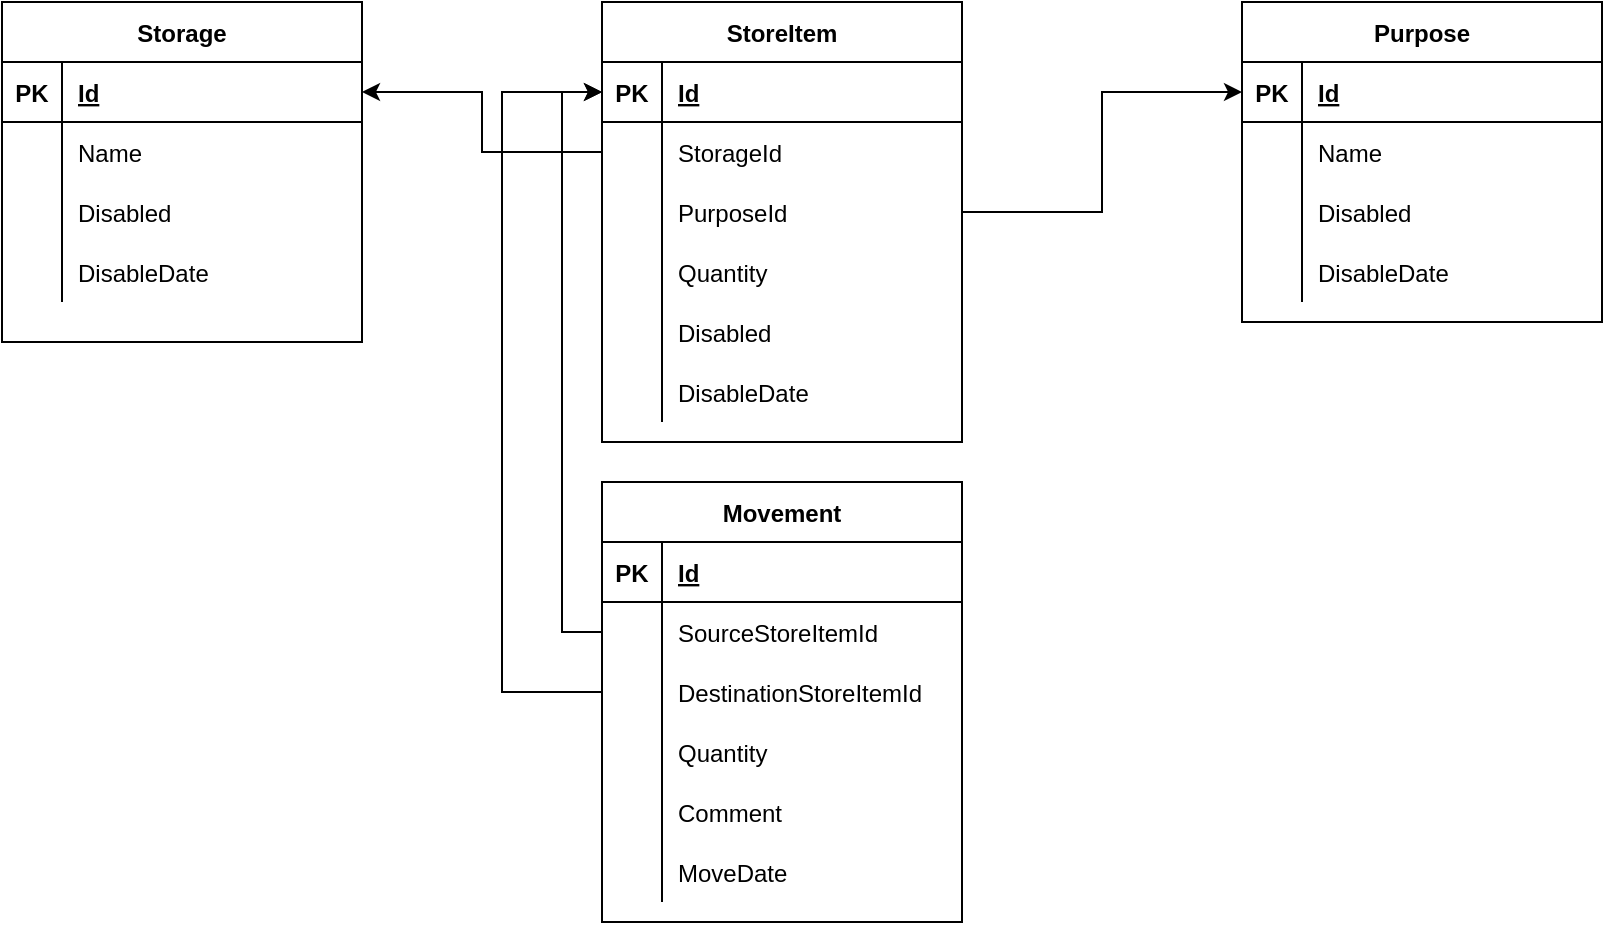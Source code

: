 <mxfile version="13.8.5" type="device"><diagram name="Page-1" id="2ca16b54-16f6-2749-3443-fa8db7711227"><mxGraphModel dx="1424" dy="754" grid="1" gridSize="10" guides="1" tooltips="1" connect="1" arrows="1" fold="1" page="1" pageScale="1" pageWidth="1100" pageHeight="850" background="#ffffff" math="0" shadow="0"><root><mxCell id="0"/><mxCell id="1" parent="0"/><mxCell id="wX8DpotD9TlbkOazVX4C-15" value="Storage" style="shape=table;startSize=30;container=1;collapsible=1;childLayout=tableLayout;fixedRows=1;rowLines=0;fontStyle=1;align=center;resizeLast=1;" vertex="1" parent="1"><mxGeometry x="140" y="40" width="180" height="170" as="geometry"/></mxCell><mxCell id="wX8DpotD9TlbkOazVX4C-16" value="" style="shape=partialRectangle;collapsible=0;dropTarget=0;pointerEvents=0;fillColor=none;top=0;left=0;bottom=1;right=0;points=[[0,0.5],[1,0.5]];portConstraint=eastwest;" vertex="1" parent="wX8DpotD9TlbkOazVX4C-15"><mxGeometry y="30" width="180" height="30" as="geometry"/></mxCell><mxCell id="wX8DpotD9TlbkOazVX4C-17" value="PK" style="shape=partialRectangle;connectable=0;fillColor=none;top=0;left=0;bottom=0;right=0;fontStyle=1;overflow=hidden;" vertex="1" parent="wX8DpotD9TlbkOazVX4C-16"><mxGeometry width="30" height="30" as="geometry"/></mxCell><mxCell id="wX8DpotD9TlbkOazVX4C-18" value="Id" style="shape=partialRectangle;connectable=0;fillColor=none;top=0;left=0;bottom=0;right=0;align=left;spacingLeft=6;fontStyle=5;overflow=hidden;" vertex="1" parent="wX8DpotD9TlbkOazVX4C-16"><mxGeometry x="30" width="150" height="30" as="geometry"/></mxCell><mxCell id="wX8DpotD9TlbkOazVX4C-19" value="" style="shape=partialRectangle;collapsible=0;dropTarget=0;pointerEvents=0;fillColor=none;top=0;left=0;bottom=0;right=0;points=[[0,0.5],[1,0.5]];portConstraint=eastwest;" vertex="1" parent="wX8DpotD9TlbkOazVX4C-15"><mxGeometry y="60" width="180" height="30" as="geometry"/></mxCell><mxCell id="wX8DpotD9TlbkOazVX4C-20" value="" style="shape=partialRectangle;connectable=0;fillColor=none;top=0;left=0;bottom=0;right=0;editable=1;overflow=hidden;" vertex="1" parent="wX8DpotD9TlbkOazVX4C-19"><mxGeometry width="30" height="30" as="geometry"/></mxCell><mxCell id="wX8DpotD9TlbkOazVX4C-21" value="Name" style="shape=partialRectangle;connectable=0;fillColor=none;top=0;left=0;bottom=0;right=0;align=left;spacingLeft=6;overflow=hidden;" vertex="1" parent="wX8DpotD9TlbkOazVX4C-19"><mxGeometry x="30" width="150" height="30" as="geometry"/></mxCell><mxCell id="wX8DpotD9TlbkOazVX4C-105" style="shape=partialRectangle;collapsible=0;dropTarget=0;pointerEvents=0;fillColor=none;top=0;left=0;bottom=0;right=0;points=[[0,0.5],[1,0.5]];portConstraint=eastwest;" vertex="1" parent="wX8DpotD9TlbkOazVX4C-15"><mxGeometry y="90" width="180" height="30" as="geometry"/></mxCell><mxCell id="wX8DpotD9TlbkOazVX4C-106" style="shape=partialRectangle;connectable=0;fillColor=none;top=0;left=0;bottom=0;right=0;editable=1;overflow=hidden;" vertex="1" parent="wX8DpotD9TlbkOazVX4C-105"><mxGeometry width="30" height="30" as="geometry"/></mxCell><mxCell id="wX8DpotD9TlbkOazVX4C-107" value="Disabled" style="shape=partialRectangle;connectable=0;fillColor=none;top=0;left=0;bottom=0;right=0;align=left;spacingLeft=6;overflow=hidden;" vertex="1" parent="wX8DpotD9TlbkOazVX4C-105"><mxGeometry x="30" width="150" height="30" as="geometry"/></mxCell><mxCell id="wX8DpotD9TlbkOazVX4C-102" style="shape=partialRectangle;collapsible=0;dropTarget=0;pointerEvents=0;fillColor=none;top=0;left=0;bottom=0;right=0;points=[[0,0.5],[1,0.5]];portConstraint=eastwest;" vertex="1" parent="wX8DpotD9TlbkOazVX4C-15"><mxGeometry y="120" width="180" height="30" as="geometry"/></mxCell><mxCell id="wX8DpotD9TlbkOazVX4C-103" style="shape=partialRectangle;connectable=0;fillColor=none;top=0;left=0;bottom=0;right=0;editable=1;overflow=hidden;" vertex="1" parent="wX8DpotD9TlbkOazVX4C-102"><mxGeometry width="30" height="30" as="geometry"/></mxCell><mxCell id="wX8DpotD9TlbkOazVX4C-104" value="DisableDate" style="shape=partialRectangle;connectable=0;fillColor=none;top=0;left=0;bottom=0;right=0;align=left;spacingLeft=6;overflow=hidden;" vertex="1" parent="wX8DpotD9TlbkOazVX4C-102"><mxGeometry x="30" width="150" height="30" as="geometry"/></mxCell><mxCell id="wX8DpotD9TlbkOazVX4C-44" value="Purpose" style="shape=table;startSize=30;container=1;collapsible=1;childLayout=tableLayout;fixedRows=1;rowLines=0;fontStyle=1;align=center;resizeLast=1;" vertex="1" parent="1"><mxGeometry x="760" y="40" width="180" height="160" as="geometry"/></mxCell><mxCell id="wX8DpotD9TlbkOazVX4C-45" value="" style="shape=partialRectangle;collapsible=0;dropTarget=0;pointerEvents=0;fillColor=none;top=0;left=0;bottom=1;right=0;points=[[0,0.5],[1,0.5]];portConstraint=eastwest;" vertex="1" parent="wX8DpotD9TlbkOazVX4C-44"><mxGeometry y="30" width="180" height="30" as="geometry"/></mxCell><mxCell id="wX8DpotD9TlbkOazVX4C-46" value="PK" style="shape=partialRectangle;connectable=0;fillColor=none;top=0;left=0;bottom=0;right=0;fontStyle=1;overflow=hidden;" vertex="1" parent="wX8DpotD9TlbkOazVX4C-45"><mxGeometry width="30" height="30" as="geometry"/></mxCell><mxCell id="wX8DpotD9TlbkOazVX4C-47" value="Id" style="shape=partialRectangle;connectable=0;fillColor=none;top=0;left=0;bottom=0;right=0;align=left;spacingLeft=6;fontStyle=5;overflow=hidden;" vertex="1" parent="wX8DpotD9TlbkOazVX4C-45"><mxGeometry x="30" width="150" height="30" as="geometry"/></mxCell><mxCell id="wX8DpotD9TlbkOazVX4C-48" value="" style="shape=partialRectangle;collapsible=0;dropTarget=0;pointerEvents=0;fillColor=none;top=0;left=0;bottom=0;right=0;points=[[0,0.5],[1,0.5]];portConstraint=eastwest;" vertex="1" parent="wX8DpotD9TlbkOazVX4C-44"><mxGeometry y="60" width="180" height="30" as="geometry"/></mxCell><mxCell id="wX8DpotD9TlbkOazVX4C-49" value="" style="shape=partialRectangle;connectable=0;fillColor=none;top=0;left=0;bottom=0;right=0;editable=1;overflow=hidden;" vertex="1" parent="wX8DpotD9TlbkOazVX4C-48"><mxGeometry width="30" height="30" as="geometry"/></mxCell><mxCell id="wX8DpotD9TlbkOazVX4C-50" value="Name" style="shape=partialRectangle;connectable=0;fillColor=none;top=0;left=0;bottom=0;right=0;align=left;spacingLeft=6;overflow=hidden;" vertex="1" parent="wX8DpotD9TlbkOazVX4C-48"><mxGeometry x="30" width="150" height="30" as="geometry"/></mxCell><mxCell id="wX8DpotD9TlbkOazVX4C-99" style="shape=partialRectangle;collapsible=0;dropTarget=0;pointerEvents=0;fillColor=none;top=0;left=0;bottom=0;right=0;points=[[0,0.5],[1,0.5]];portConstraint=eastwest;" vertex="1" parent="wX8DpotD9TlbkOazVX4C-44"><mxGeometry y="90" width="180" height="30" as="geometry"/></mxCell><mxCell id="wX8DpotD9TlbkOazVX4C-100" style="shape=partialRectangle;connectable=0;fillColor=none;top=0;left=0;bottom=0;right=0;editable=1;overflow=hidden;" vertex="1" parent="wX8DpotD9TlbkOazVX4C-99"><mxGeometry width="30" height="30" as="geometry"/></mxCell><mxCell id="wX8DpotD9TlbkOazVX4C-101" value="Disabled" style="shape=partialRectangle;connectable=0;fillColor=none;top=0;left=0;bottom=0;right=0;align=left;spacingLeft=6;overflow=hidden;" vertex="1" parent="wX8DpotD9TlbkOazVX4C-99"><mxGeometry x="30" width="150" height="30" as="geometry"/></mxCell><mxCell id="wX8DpotD9TlbkOazVX4C-96" style="shape=partialRectangle;collapsible=0;dropTarget=0;pointerEvents=0;fillColor=none;top=0;left=0;bottom=0;right=0;points=[[0,0.5],[1,0.5]];portConstraint=eastwest;" vertex="1" parent="wX8DpotD9TlbkOazVX4C-44"><mxGeometry y="120" width="180" height="30" as="geometry"/></mxCell><mxCell id="wX8DpotD9TlbkOazVX4C-97" style="shape=partialRectangle;connectable=0;fillColor=none;top=0;left=0;bottom=0;right=0;editable=1;overflow=hidden;" vertex="1" parent="wX8DpotD9TlbkOazVX4C-96"><mxGeometry width="30" height="30" as="geometry"/></mxCell><mxCell id="wX8DpotD9TlbkOazVX4C-98" value="DisableDate" style="shape=partialRectangle;connectable=0;fillColor=none;top=0;left=0;bottom=0;right=0;align=left;spacingLeft=6;overflow=hidden;" vertex="1" parent="wX8DpotD9TlbkOazVX4C-96"><mxGeometry x="30" width="150" height="30" as="geometry"/></mxCell><mxCell id="wX8DpotD9TlbkOazVX4C-57" value="StoreItem" style="shape=table;startSize=30;container=1;collapsible=1;childLayout=tableLayout;fixedRows=1;rowLines=0;fontStyle=1;align=center;resizeLast=1;" vertex="1" parent="1"><mxGeometry x="440" y="40" width="180" height="220" as="geometry"/></mxCell><mxCell id="wX8DpotD9TlbkOazVX4C-58" value="" style="shape=partialRectangle;collapsible=0;dropTarget=0;pointerEvents=0;fillColor=none;top=0;left=0;bottom=1;right=0;points=[[0,0.5],[1,0.5]];portConstraint=eastwest;" vertex="1" parent="wX8DpotD9TlbkOazVX4C-57"><mxGeometry y="30" width="180" height="30" as="geometry"/></mxCell><mxCell id="wX8DpotD9TlbkOazVX4C-59" value="PK" style="shape=partialRectangle;connectable=0;fillColor=none;top=0;left=0;bottom=0;right=0;fontStyle=1;overflow=hidden;" vertex="1" parent="wX8DpotD9TlbkOazVX4C-58"><mxGeometry width="30" height="30" as="geometry"/></mxCell><mxCell id="wX8DpotD9TlbkOazVX4C-60" value="Id" style="shape=partialRectangle;connectable=0;fillColor=none;top=0;left=0;bottom=0;right=0;align=left;spacingLeft=6;fontStyle=5;overflow=hidden;" vertex="1" parent="wX8DpotD9TlbkOazVX4C-58"><mxGeometry x="30" width="150" height="30" as="geometry"/></mxCell><mxCell id="wX8DpotD9TlbkOazVX4C-61" value="" style="shape=partialRectangle;collapsible=0;dropTarget=0;pointerEvents=0;fillColor=none;top=0;left=0;bottom=0;right=0;points=[[0,0.5],[1,0.5]];portConstraint=eastwest;" vertex="1" parent="wX8DpotD9TlbkOazVX4C-57"><mxGeometry y="60" width="180" height="30" as="geometry"/></mxCell><mxCell id="wX8DpotD9TlbkOazVX4C-62" value="" style="shape=partialRectangle;connectable=0;fillColor=none;top=0;left=0;bottom=0;right=0;editable=1;overflow=hidden;" vertex="1" parent="wX8DpotD9TlbkOazVX4C-61"><mxGeometry width="30" height="30" as="geometry"/></mxCell><mxCell id="wX8DpotD9TlbkOazVX4C-63" value="StorageId" style="shape=partialRectangle;connectable=0;fillColor=none;top=0;left=0;bottom=0;right=0;align=left;spacingLeft=6;overflow=hidden;" vertex="1" parent="wX8DpotD9TlbkOazVX4C-61"><mxGeometry x="30" width="150" height="30" as="geometry"/></mxCell><mxCell id="wX8DpotD9TlbkOazVX4C-64" value="" style="shape=partialRectangle;collapsible=0;dropTarget=0;pointerEvents=0;fillColor=none;top=0;left=0;bottom=0;right=0;points=[[0,0.5],[1,0.5]];portConstraint=eastwest;" vertex="1" parent="wX8DpotD9TlbkOazVX4C-57"><mxGeometry y="90" width="180" height="30" as="geometry"/></mxCell><mxCell id="wX8DpotD9TlbkOazVX4C-65" value="" style="shape=partialRectangle;connectable=0;fillColor=none;top=0;left=0;bottom=0;right=0;editable=1;overflow=hidden;" vertex="1" parent="wX8DpotD9TlbkOazVX4C-64"><mxGeometry width="30" height="30" as="geometry"/></mxCell><mxCell id="wX8DpotD9TlbkOazVX4C-66" value="PurposeId" style="shape=partialRectangle;connectable=0;fillColor=none;top=0;left=0;bottom=0;right=0;align=left;spacingLeft=6;overflow=hidden;" vertex="1" parent="wX8DpotD9TlbkOazVX4C-64"><mxGeometry x="30" width="150" height="30" as="geometry"/></mxCell><mxCell id="wX8DpotD9TlbkOazVX4C-67" value="" style="shape=partialRectangle;collapsible=0;dropTarget=0;pointerEvents=0;fillColor=none;top=0;left=0;bottom=0;right=0;points=[[0,0.5],[1,0.5]];portConstraint=eastwest;" vertex="1" parent="wX8DpotD9TlbkOazVX4C-57"><mxGeometry y="120" width="180" height="30" as="geometry"/></mxCell><mxCell id="wX8DpotD9TlbkOazVX4C-68" value="" style="shape=partialRectangle;connectable=0;fillColor=none;top=0;left=0;bottom=0;right=0;editable=1;overflow=hidden;" vertex="1" parent="wX8DpotD9TlbkOazVX4C-67"><mxGeometry width="30" height="30" as="geometry"/></mxCell><mxCell id="wX8DpotD9TlbkOazVX4C-69" value="Quantity" style="shape=partialRectangle;connectable=0;fillColor=none;top=0;left=0;bottom=0;right=0;align=left;spacingLeft=6;overflow=hidden;" vertex="1" parent="wX8DpotD9TlbkOazVX4C-67"><mxGeometry x="30" width="150" height="30" as="geometry"/></mxCell><mxCell id="wX8DpotD9TlbkOazVX4C-111" style="shape=partialRectangle;collapsible=0;dropTarget=0;pointerEvents=0;fillColor=none;top=0;left=0;bottom=0;right=0;points=[[0,0.5],[1,0.5]];portConstraint=eastwest;" vertex="1" parent="wX8DpotD9TlbkOazVX4C-57"><mxGeometry y="150" width="180" height="30" as="geometry"/></mxCell><mxCell id="wX8DpotD9TlbkOazVX4C-112" style="shape=partialRectangle;connectable=0;fillColor=none;top=0;left=0;bottom=0;right=0;editable=1;overflow=hidden;" vertex="1" parent="wX8DpotD9TlbkOazVX4C-111"><mxGeometry width="30" height="30" as="geometry"/></mxCell><mxCell id="wX8DpotD9TlbkOazVX4C-113" value="Disabled" style="shape=partialRectangle;connectable=0;fillColor=none;top=0;left=0;bottom=0;right=0;align=left;spacingLeft=6;overflow=hidden;" vertex="1" parent="wX8DpotD9TlbkOazVX4C-111"><mxGeometry x="30" width="150" height="30" as="geometry"/></mxCell><mxCell id="wX8DpotD9TlbkOazVX4C-108" style="shape=partialRectangle;collapsible=0;dropTarget=0;pointerEvents=0;fillColor=none;top=0;left=0;bottom=0;right=0;points=[[0,0.5],[1,0.5]];portConstraint=eastwest;" vertex="1" parent="wX8DpotD9TlbkOazVX4C-57"><mxGeometry y="180" width="180" height="30" as="geometry"/></mxCell><mxCell id="wX8DpotD9TlbkOazVX4C-109" style="shape=partialRectangle;connectable=0;fillColor=none;top=0;left=0;bottom=0;right=0;editable=1;overflow=hidden;" vertex="1" parent="wX8DpotD9TlbkOazVX4C-108"><mxGeometry width="30" height="30" as="geometry"/></mxCell><mxCell id="wX8DpotD9TlbkOazVX4C-110" value="DisableDate" style="shape=partialRectangle;connectable=0;fillColor=none;top=0;left=0;bottom=0;right=0;align=left;spacingLeft=6;overflow=hidden;" vertex="1" parent="wX8DpotD9TlbkOazVX4C-108"><mxGeometry x="30" width="150" height="30" as="geometry"/></mxCell><mxCell id="wX8DpotD9TlbkOazVX4C-70" value="Movement" style="shape=table;startSize=30;container=1;collapsible=1;childLayout=tableLayout;fixedRows=1;rowLines=0;fontStyle=1;align=center;resizeLast=1;" vertex="1" parent="1"><mxGeometry x="440" y="280" width="180" height="220" as="geometry"/></mxCell><mxCell id="wX8DpotD9TlbkOazVX4C-71" value="" style="shape=partialRectangle;collapsible=0;dropTarget=0;pointerEvents=0;fillColor=none;top=0;left=0;bottom=1;right=0;points=[[0,0.5],[1,0.5]];portConstraint=eastwest;" vertex="1" parent="wX8DpotD9TlbkOazVX4C-70"><mxGeometry y="30" width="180" height="30" as="geometry"/></mxCell><mxCell id="wX8DpotD9TlbkOazVX4C-72" value="PK" style="shape=partialRectangle;connectable=0;fillColor=none;top=0;left=0;bottom=0;right=0;fontStyle=1;overflow=hidden;" vertex="1" parent="wX8DpotD9TlbkOazVX4C-71"><mxGeometry width="30" height="30" as="geometry"/></mxCell><mxCell id="wX8DpotD9TlbkOazVX4C-73" value="Id" style="shape=partialRectangle;connectable=0;fillColor=none;top=0;left=0;bottom=0;right=0;align=left;spacingLeft=6;fontStyle=5;overflow=hidden;" vertex="1" parent="wX8DpotD9TlbkOazVX4C-71"><mxGeometry x="30" width="150" height="30" as="geometry"/></mxCell><mxCell id="wX8DpotD9TlbkOazVX4C-74" value="" style="shape=partialRectangle;collapsible=0;dropTarget=0;pointerEvents=0;fillColor=none;top=0;left=0;bottom=0;right=0;points=[[0,0.5],[1,0.5]];portConstraint=eastwest;" vertex="1" parent="wX8DpotD9TlbkOazVX4C-70"><mxGeometry y="60" width="180" height="30" as="geometry"/></mxCell><mxCell id="wX8DpotD9TlbkOazVX4C-75" value="" style="shape=partialRectangle;connectable=0;fillColor=none;top=0;left=0;bottom=0;right=0;editable=1;overflow=hidden;" vertex="1" parent="wX8DpotD9TlbkOazVX4C-74"><mxGeometry width="30" height="30" as="geometry"/></mxCell><mxCell id="wX8DpotD9TlbkOazVX4C-76" value="SourceStoreItemId" style="shape=partialRectangle;connectable=0;fillColor=none;top=0;left=0;bottom=0;right=0;align=left;spacingLeft=6;overflow=hidden;" vertex="1" parent="wX8DpotD9TlbkOazVX4C-74"><mxGeometry x="30" width="150" height="30" as="geometry"/></mxCell><mxCell id="wX8DpotD9TlbkOazVX4C-80" value="" style="shape=partialRectangle;collapsible=0;dropTarget=0;pointerEvents=0;fillColor=none;top=0;left=0;bottom=0;right=0;points=[[0,0.5],[1,0.5]];portConstraint=eastwest;" vertex="1" parent="wX8DpotD9TlbkOazVX4C-70"><mxGeometry y="90" width="180" height="30" as="geometry"/></mxCell><mxCell id="wX8DpotD9TlbkOazVX4C-81" value="" style="shape=partialRectangle;connectable=0;fillColor=none;top=0;left=0;bottom=0;right=0;editable=1;overflow=hidden;" vertex="1" parent="wX8DpotD9TlbkOazVX4C-80"><mxGeometry width="30" height="30" as="geometry"/></mxCell><mxCell id="wX8DpotD9TlbkOazVX4C-82" value="DestinationStoreItemId" style="shape=partialRectangle;connectable=0;fillColor=none;top=0;left=0;bottom=0;right=0;align=left;spacingLeft=6;overflow=hidden;" vertex="1" parent="wX8DpotD9TlbkOazVX4C-80"><mxGeometry x="30" width="150" height="30" as="geometry"/></mxCell><mxCell id="wX8DpotD9TlbkOazVX4C-83" style="shape=partialRectangle;collapsible=0;dropTarget=0;pointerEvents=0;fillColor=none;top=0;left=0;bottom=0;right=0;points=[[0,0.5],[1,0.5]];portConstraint=eastwest;" vertex="1" parent="wX8DpotD9TlbkOazVX4C-70"><mxGeometry y="120" width="180" height="30" as="geometry"/></mxCell><mxCell id="wX8DpotD9TlbkOazVX4C-84" style="shape=partialRectangle;connectable=0;fillColor=none;top=0;left=0;bottom=0;right=0;editable=1;overflow=hidden;" vertex="1" parent="wX8DpotD9TlbkOazVX4C-83"><mxGeometry width="30" height="30" as="geometry"/></mxCell><mxCell id="wX8DpotD9TlbkOazVX4C-85" value="Quantity" style="shape=partialRectangle;connectable=0;fillColor=none;top=0;left=0;bottom=0;right=0;align=left;spacingLeft=6;overflow=hidden;" vertex="1" parent="wX8DpotD9TlbkOazVX4C-83"><mxGeometry x="30" width="150" height="30" as="geometry"/></mxCell><mxCell id="wX8DpotD9TlbkOazVX4C-93" style="shape=partialRectangle;collapsible=0;dropTarget=0;pointerEvents=0;fillColor=none;top=0;left=0;bottom=0;right=0;points=[[0,0.5],[1,0.5]];portConstraint=eastwest;" vertex="1" parent="wX8DpotD9TlbkOazVX4C-70"><mxGeometry y="150" width="180" height="30" as="geometry"/></mxCell><mxCell id="wX8DpotD9TlbkOazVX4C-94" style="shape=partialRectangle;connectable=0;fillColor=none;top=0;left=0;bottom=0;right=0;editable=1;overflow=hidden;" vertex="1" parent="wX8DpotD9TlbkOazVX4C-93"><mxGeometry width="30" height="30" as="geometry"/></mxCell><mxCell id="wX8DpotD9TlbkOazVX4C-95" value="Comment" style="shape=partialRectangle;connectable=0;fillColor=none;top=0;left=0;bottom=0;right=0;align=left;spacingLeft=6;overflow=hidden;" vertex="1" parent="wX8DpotD9TlbkOazVX4C-93"><mxGeometry x="30" width="150" height="30" as="geometry"/></mxCell><mxCell id="wX8DpotD9TlbkOazVX4C-89" style="shape=partialRectangle;collapsible=0;dropTarget=0;pointerEvents=0;fillColor=none;top=0;left=0;bottom=0;right=0;points=[[0,0.5],[1,0.5]];portConstraint=eastwest;" vertex="1" parent="wX8DpotD9TlbkOazVX4C-70"><mxGeometry y="180" width="180" height="30" as="geometry"/></mxCell><mxCell id="wX8DpotD9TlbkOazVX4C-90" style="shape=partialRectangle;connectable=0;fillColor=none;top=0;left=0;bottom=0;right=0;editable=1;overflow=hidden;" vertex="1" parent="wX8DpotD9TlbkOazVX4C-89"><mxGeometry width="30" height="30" as="geometry"/></mxCell><mxCell id="wX8DpotD9TlbkOazVX4C-91" value="MoveDate" style="shape=partialRectangle;connectable=0;fillColor=none;top=0;left=0;bottom=0;right=0;align=left;spacingLeft=6;overflow=hidden;" vertex="1" parent="wX8DpotD9TlbkOazVX4C-89"><mxGeometry x="30" width="150" height="30" as="geometry"/></mxCell><mxCell id="wX8DpotD9TlbkOazVX4C-114" style="edgeStyle=orthogonalEdgeStyle;rounded=0;orthogonalLoop=1;jettySize=auto;html=1;exitX=0;exitY=0.5;exitDx=0;exitDy=0;entryX=1;entryY=0.5;entryDx=0;entryDy=0;" edge="1" parent="1" source="wX8DpotD9TlbkOazVX4C-61" target="wX8DpotD9TlbkOazVX4C-16"><mxGeometry relative="1" as="geometry"/></mxCell><mxCell id="wX8DpotD9TlbkOazVX4C-115" style="edgeStyle=orthogonalEdgeStyle;rounded=0;orthogonalLoop=1;jettySize=auto;html=1;exitX=1;exitY=0.5;exitDx=0;exitDy=0;entryX=0;entryY=0.5;entryDx=0;entryDy=0;" edge="1" parent="1" source="wX8DpotD9TlbkOazVX4C-64" target="wX8DpotD9TlbkOazVX4C-45"><mxGeometry relative="1" as="geometry"/></mxCell><mxCell id="wX8DpotD9TlbkOazVX4C-116" style="edgeStyle=orthogonalEdgeStyle;rounded=0;orthogonalLoop=1;jettySize=auto;html=1;exitX=0;exitY=0.5;exitDx=0;exitDy=0;entryX=0;entryY=0.5;entryDx=0;entryDy=0;" edge="1" parent="1" source="wX8DpotD9TlbkOazVX4C-74" target="wX8DpotD9TlbkOazVX4C-58"><mxGeometry relative="1" as="geometry"/></mxCell><mxCell id="wX8DpotD9TlbkOazVX4C-117" style="edgeStyle=orthogonalEdgeStyle;rounded=0;orthogonalLoop=1;jettySize=auto;html=1;exitX=0;exitY=0.5;exitDx=0;exitDy=0;entryX=0;entryY=0.5;entryDx=0;entryDy=0;" edge="1" parent="1" source="wX8DpotD9TlbkOazVX4C-80" target="wX8DpotD9TlbkOazVX4C-58"><mxGeometry relative="1" as="geometry"><Array as="points"><mxPoint x="390" y="385"/><mxPoint x="390" y="85"/></Array></mxGeometry></mxCell></root></mxGraphModel></diagram></mxfile>